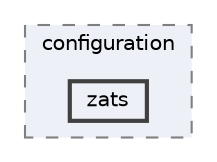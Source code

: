 digraph "repository/cal-web/src/main/java/com/sterlite/cal/configuration/zats"
{
 // LATEX_PDF_SIZE
  bgcolor="transparent";
  edge [fontname=Helvetica,fontsize=10,labelfontname=Helvetica,labelfontsize=10];
  node [fontname=Helvetica,fontsize=10,shape=box,height=0.2,width=0.4];
  compound=true
  subgraph clusterdir_ed2039aef6fe94e6cc5048712034c752 {
    graph [ bgcolor="#edf0f7", pencolor="grey50", label="configuration", fontname=Helvetica,fontsize=10 style="filled,dashed", URL="dir_ed2039aef6fe94e6cc5048712034c752.html",tooltip=""]
  dir_3a7bfe75bcb67d739c0c2bae1b083f1e [label="zats", fillcolor="#edf0f7", color="grey25", style="filled,bold", URL="dir_3a7bfe75bcb67d739c0c2bae1b083f1e.html",tooltip=""];
  }
}
